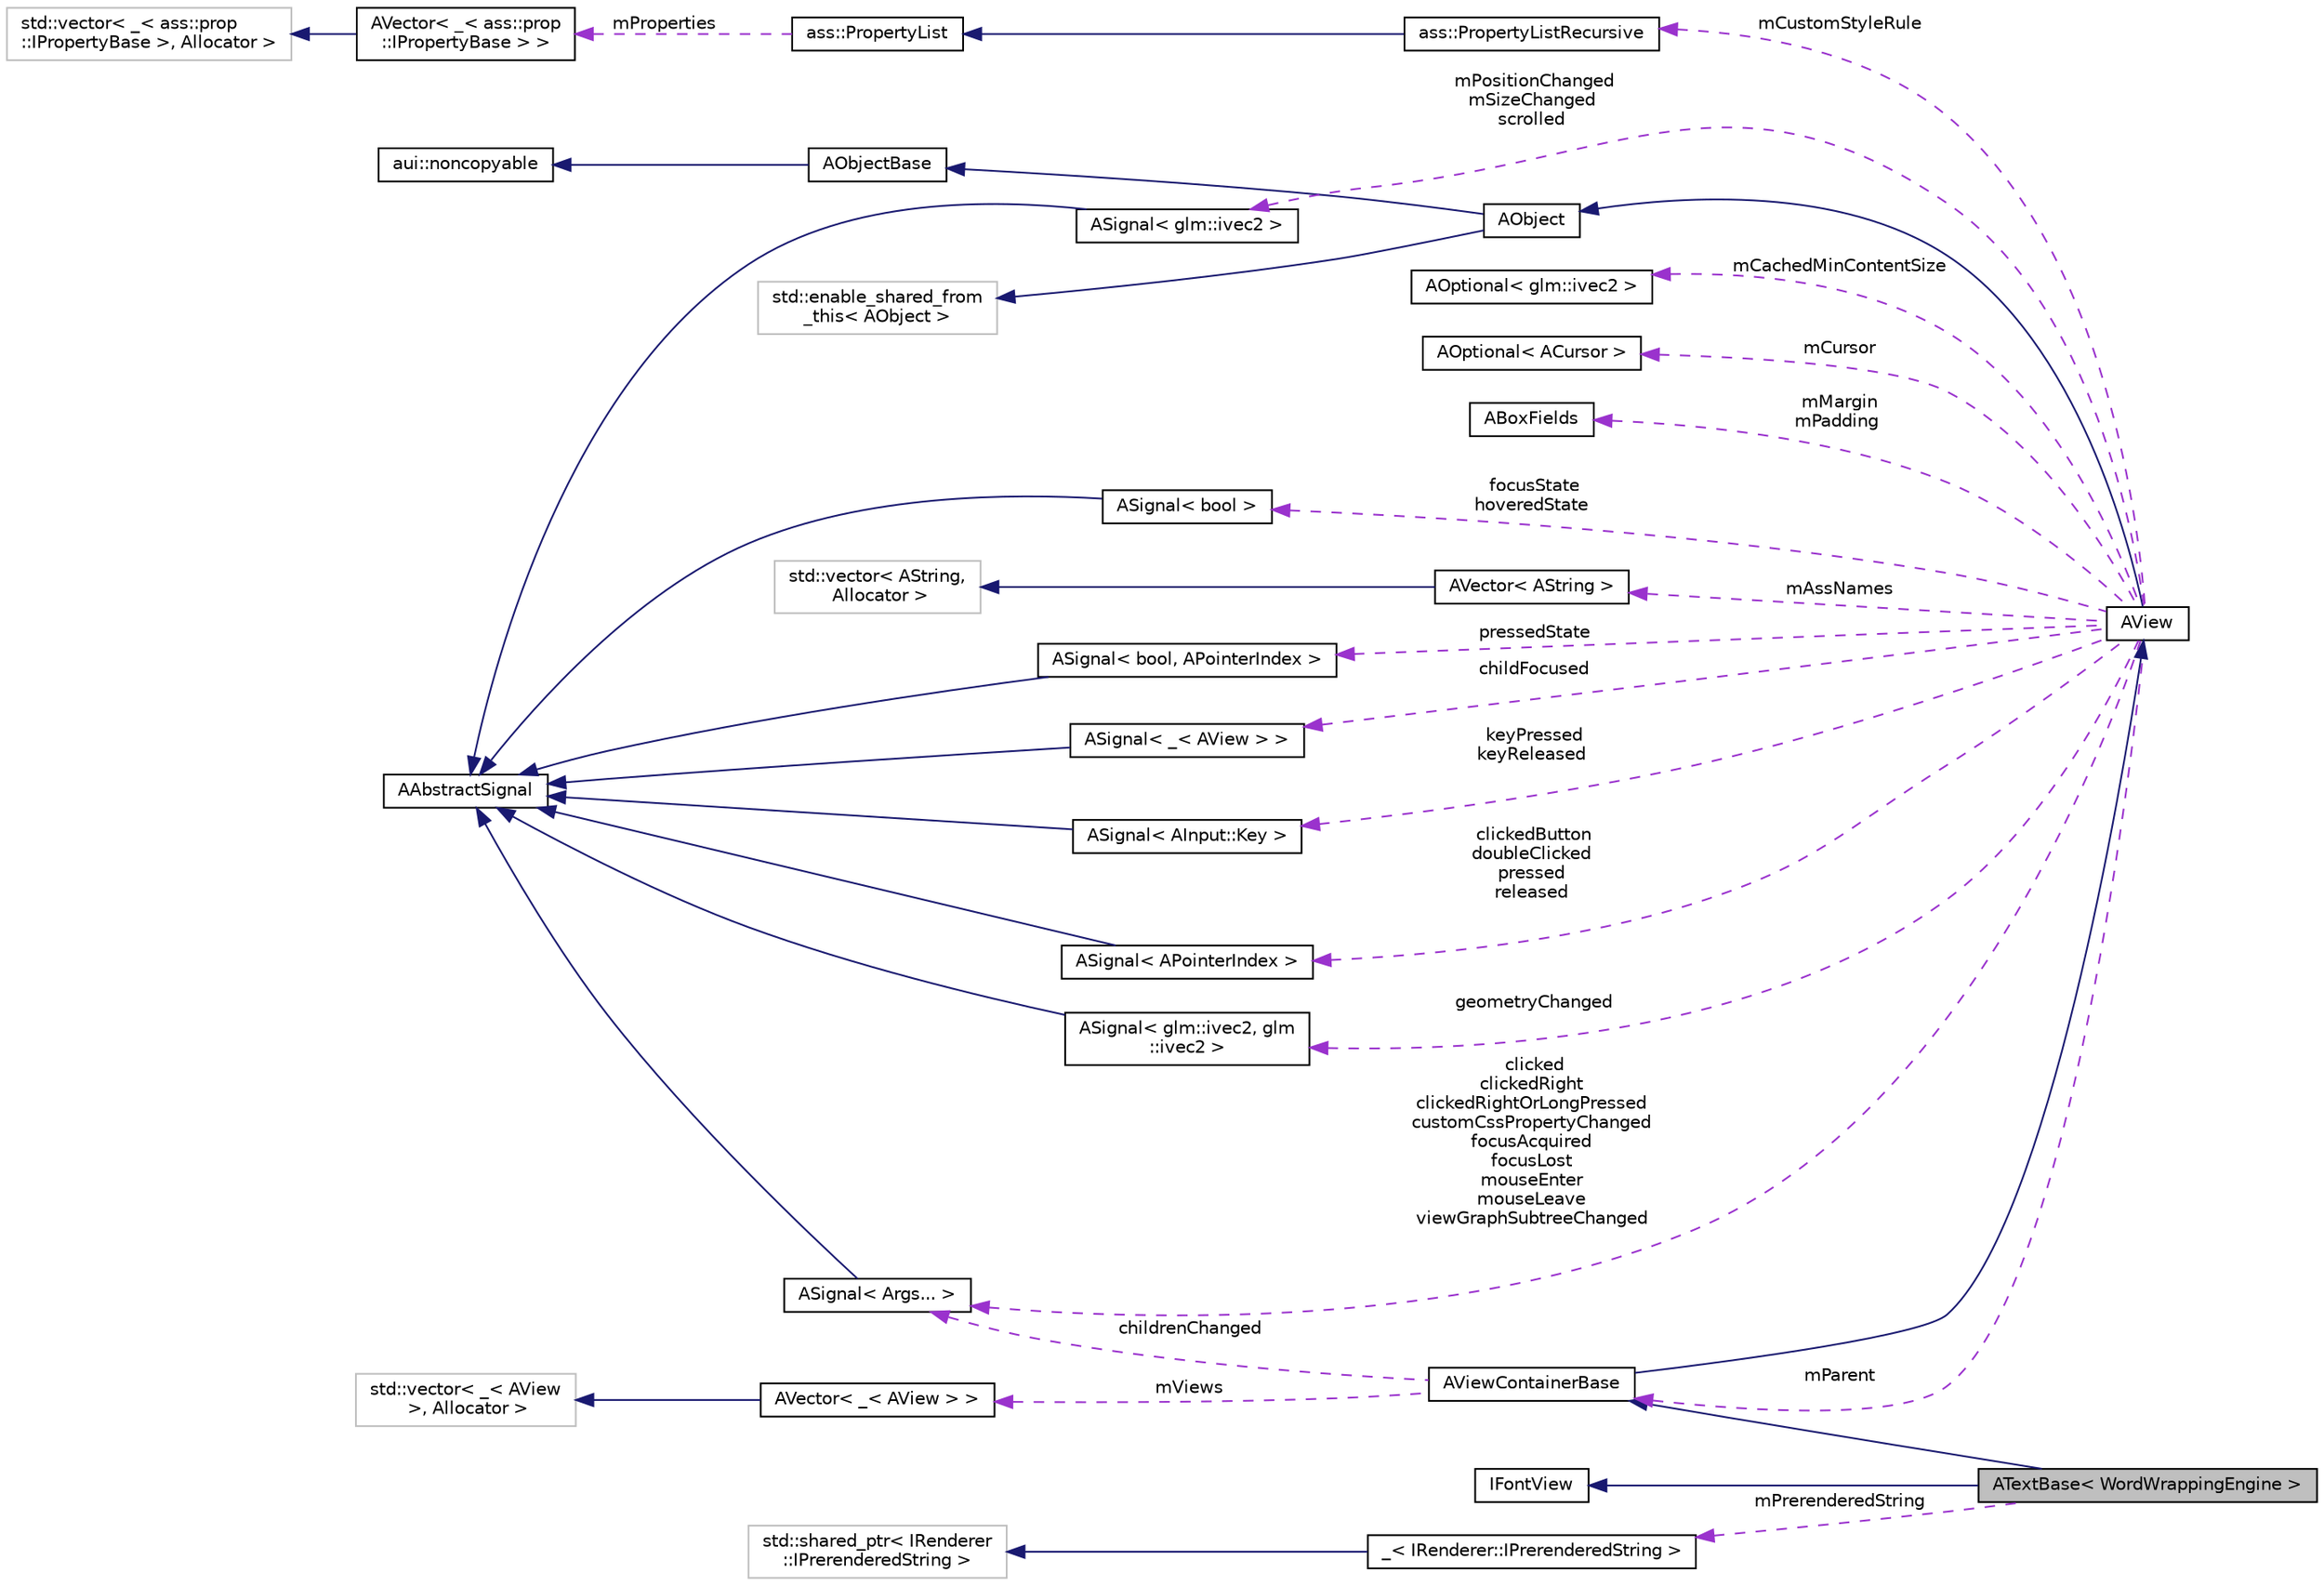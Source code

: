 digraph "ATextBase&lt; WordWrappingEngine &gt;"
{
 // LATEX_PDF_SIZE
  edge [fontname="Helvetica",fontsize="10",labelfontname="Helvetica",labelfontsize="10"];
  node [fontname="Helvetica",fontsize="10",shape=record];
  rankdir="LR";
  Node1 [label="ATextBase\< WordWrappingEngine \>",height=0.2,width=0.4,color="black", fillcolor="grey75", style="filled", fontcolor="black",tooltip="Base class for AText without public APIs."];
  Node2 -> Node1 [dir="back",color="midnightblue",fontsize="10",style="solid",fontname="Helvetica"];
  Node2 [label="AViewContainerBase",height=0.2,width=0.4,color="black", fillcolor="white", style="filled",URL="$classAViewContainerBase.html",tooltip="A view that represents a set of views."];
  Node3 -> Node2 [dir="back",color="midnightblue",fontsize="10",style="solid",fontname="Helvetica"];
  Node3 [label="AView",height=0.2,width=0.4,color="black", fillcolor="white", style="filled",URL="$classAView.html",tooltip="Base class of all UI objects."];
  Node4 -> Node3 [dir="back",color="midnightblue",fontsize="10",style="solid",fontname="Helvetica"];
  Node4 [label="AObject",height=0.2,width=0.4,color="black", fillcolor="white", style="filled",URL="$classAObject.html",tooltip="A base object class."];
  Node5 -> Node4 [dir="back",color="midnightblue",fontsize="10",style="solid",fontname="Helvetica"];
  Node5 [label="AObjectBase",height=0.2,width=0.4,color="black", fillcolor="white", style="filled",URL="$classAObjectBase.html",tooltip=" "];
  Node6 -> Node5 [dir="back",color="midnightblue",fontsize="10",style="solid",fontname="Helvetica"];
  Node6 [label="aui::noncopyable",height=0.2,width=0.4,color="black", fillcolor="white", style="filled",URL="$structaui_1_1noncopyable.html",tooltip="Forbids copy of your class."];
  Node7 -> Node4 [dir="back",color="midnightblue",fontsize="10",style="solid",fontname="Helvetica"];
  Node7 [label="std::enable_shared_from\l_this\< AObject \>",height=0.2,width=0.4,color="grey75", fillcolor="white", style="filled",tooltip=" "];
  Node2 -> Node3 [dir="back",color="darkorchid3",fontsize="10",style="dashed",label=" mParent" ,fontname="Helvetica"];
  Node8 -> Node3 [dir="back",color="darkorchid3",fontsize="10",style="dashed",label=" mAssNames" ,fontname="Helvetica"];
  Node8 [label="AVector\< AString \>",height=0.2,width=0.4,color="black", fillcolor="white", style="filled",URL="$classAVector.html",tooltip=" "];
  Node9 -> Node8 [dir="back",color="midnightblue",fontsize="10",style="solid",fontname="Helvetica"];
  Node9 [label="std::vector\< AString,\l Allocator \>",height=0.2,width=0.4,color="grey75", fillcolor="white", style="filled",tooltip=" "];
  Node10 -> Node3 [dir="back",color="darkorchid3",fontsize="10",style="dashed",label=" clicked\nclickedRight\nclickedRightOrLongPressed\ncustomCssPropertyChanged\nfocusAcquired\nfocusLost\nmouseEnter\nmouseLeave\nviewGraphSubtreeChanged" ,fontname="Helvetica"];
  Node10 [label="ASignal\< Args... \>",height=0.2,width=0.4,color="black", fillcolor="white", style="filled",URL="$classASignal.html",tooltip=" "];
  Node11 -> Node10 [dir="back",color="midnightblue",fontsize="10",style="solid",fontname="Helvetica"];
  Node11 [label="AAbstractSignal",height=0.2,width=0.4,color="black", fillcolor="white", style="filled",URL="$classAAbstractSignal.html",tooltip="Base class for signal."];
  Node12 -> Node3 [dir="back",color="darkorchid3",fontsize="10",style="dashed",label=" mCustomStyleRule" ,fontname="Helvetica"];
  Node12 [label="ass::PropertyListRecursive",height=0.2,width=0.4,color="black", fillcolor="white", style="filled",URL="$structass_1_1PropertyListRecursive.html",tooltip=" "];
  Node13 -> Node12 [dir="back",color="midnightblue",fontsize="10",style="solid",fontname="Helvetica"];
  Node13 [label="ass::PropertyList",height=0.2,width=0.4,color="black", fillcolor="white", style="filled",URL="$structass_1_1PropertyList.html",tooltip=" "];
  Node14 -> Node13 [dir="back",color="darkorchid3",fontsize="10",style="dashed",label=" mProperties" ,fontname="Helvetica"];
  Node14 [label="AVector\< _\< ass::prop\l::IPropertyBase \> \>",height=0.2,width=0.4,color="black", fillcolor="white", style="filled",URL="$classAVector.html",tooltip=" "];
  Node15 -> Node14 [dir="back",color="midnightblue",fontsize="10",style="solid",fontname="Helvetica"];
  Node15 [label="std::vector\< _\< ass::prop\l::IPropertyBase \>, Allocator \>",height=0.2,width=0.4,color="grey75", fillcolor="white", style="filled",tooltip=" "];
  Node16 -> Node3 [dir="back",color="darkorchid3",fontsize="10",style="dashed",label=" childFocused" ,fontname="Helvetica"];
  Node16 [label="ASignal\< _\< AView \> \>",height=0.2,width=0.4,color="black", fillcolor="white", style="filled",URL="$classASignal.html",tooltip=" "];
  Node11 -> Node16 [dir="back",color="midnightblue",fontsize="10",style="solid",fontname="Helvetica"];
  Node17 -> Node3 [dir="back",color="darkorchid3",fontsize="10",style="dashed",label=" keyPressed\nkeyReleased" ,fontname="Helvetica"];
  Node17 [label="ASignal\< AInput::Key \>",height=0.2,width=0.4,color="black", fillcolor="white", style="filled",URL="$classASignal.html",tooltip=" "];
  Node11 -> Node17 [dir="back",color="midnightblue",fontsize="10",style="solid",fontname="Helvetica"];
  Node18 -> Node3 [dir="back",color="darkorchid3",fontsize="10",style="dashed",label=" clickedButton\ndoubleClicked\npressed\nreleased" ,fontname="Helvetica"];
  Node18 [label="ASignal\< APointerIndex \>",height=0.2,width=0.4,color="black", fillcolor="white", style="filled",URL="$classASignal.html",tooltip=" "];
  Node11 -> Node18 [dir="back",color="midnightblue",fontsize="10",style="solid",fontname="Helvetica"];
  Node19 -> Node3 [dir="back",color="darkorchid3",fontsize="10",style="dashed",label=" geometryChanged" ,fontname="Helvetica"];
  Node19 [label="ASignal\< glm::ivec2, glm\l::ivec2 \>",height=0.2,width=0.4,color="black", fillcolor="white", style="filled",URL="$classASignal.html",tooltip=" "];
  Node11 -> Node19 [dir="back",color="midnightblue",fontsize="10",style="solid",fontname="Helvetica"];
  Node20 -> Node3 [dir="back",color="darkorchid3",fontsize="10",style="dashed",label=" mCachedMinContentSize" ,fontname="Helvetica"];
  Node20 [label="AOptional\< glm::ivec2 \>",height=0.2,width=0.4,color="black", fillcolor="white", style="filled",URL="$classAOptional.html",tooltip=" "];
  Node21 -> Node3 [dir="back",color="darkorchid3",fontsize="10",style="dashed",label=" mCursor" ,fontname="Helvetica"];
  Node21 [label="AOptional\< ACursor \>",height=0.2,width=0.4,color="black", fillcolor="white", style="filled",URL="$classAOptional.html",tooltip=" "];
  Node22 -> Node3 [dir="back",color="darkorchid3",fontsize="10",style="dashed",label=" mPositionChanged\nmSizeChanged\nscrolled" ,fontname="Helvetica"];
  Node22 [label="ASignal\< glm::ivec2 \>",height=0.2,width=0.4,color="black", fillcolor="white", style="filled",URL="$classASignal.html",tooltip=" "];
  Node11 -> Node22 [dir="back",color="midnightblue",fontsize="10",style="solid",fontname="Helvetica"];
  Node23 -> Node3 [dir="back",color="darkorchid3",fontsize="10",style="dashed",label=" mMargin\nmPadding" ,fontname="Helvetica"];
  Node23 [label="ABoxFields",height=0.2,width=0.4,color="black", fillcolor="white", style="filled",URL="$structABoxFields.html",tooltip="Represents a rectangle fields. Useful for margin and padding around AViews."];
  Node24 -> Node3 [dir="back",color="darkorchid3",fontsize="10",style="dashed",label=" focusState\nhoveredState" ,fontname="Helvetica"];
  Node24 [label="ASignal\< bool \>",height=0.2,width=0.4,color="black", fillcolor="white", style="filled",URL="$classASignal.html",tooltip=" "];
  Node11 -> Node24 [dir="back",color="midnightblue",fontsize="10",style="solid",fontname="Helvetica"];
  Node25 -> Node3 [dir="back",color="darkorchid3",fontsize="10",style="dashed",label=" pressedState" ,fontname="Helvetica"];
  Node25 [label="ASignal\< bool, APointerIndex \>",height=0.2,width=0.4,color="black", fillcolor="white", style="filled",URL="$classASignal.html",tooltip=" "];
  Node11 -> Node25 [dir="back",color="midnightblue",fontsize="10",style="solid",fontname="Helvetica"];
  Node10 -> Node2 [dir="back",color="darkorchid3",fontsize="10",style="dashed",label=" childrenChanged" ,fontname="Helvetica"];
  Node26 -> Node2 [dir="back",color="darkorchid3",fontsize="10",style="dashed",label=" mViews" ,fontname="Helvetica"];
  Node26 [label="AVector\< _\< AView \> \>",height=0.2,width=0.4,color="black", fillcolor="white", style="filled",URL="$classAVector.html",tooltip=" "];
  Node27 -> Node26 [dir="back",color="midnightblue",fontsize="10",style="solid",fontname="Helvetica"];
  Node27 [label="std::vector\< _\< AView\l \>, Allocator \>",height=0.2,width=0.4,color="grey75", fillcolor="white", style="filled",tooltip=" "];
  Node28 -> Node1 [dir="back",color="midnightblue",fontsize="10",style="solid",fontname="Helvetica"];
  Node28 [label="IFontView",height=0.2,width=0.4,color="black", fillcolor="white", style="filled",URL="$classIFontView.html",tooltip="Interface of a AView that works with fonts (i.e., ALabel, ATextField, AText, etc....."];
  Node29 -> Node1 [dir="back",color="darkorchid3",fontsize="10",style="dashed",label=" mPrerenderedString" ,fontname="Helvetica"];
  Node29 [label="_\< IRenderer::IPrerenderedString \>",height=0.2,width=0.4,color="black", fillcolor="white", style="filled",URL="$class__.html",tooltip=" "];
  Node30 -> Node29 [dir="back",color="midnightblue",fontsize="10",style="solid",fontname="Helvetica"];
  Node30 [label="std::shared_ptr\< IRenderer\l::IPrerenderedString \>",height=0.2,width=0.4,color="grey75", fillcolor="white", style="filled",tooltip=" "];
}
